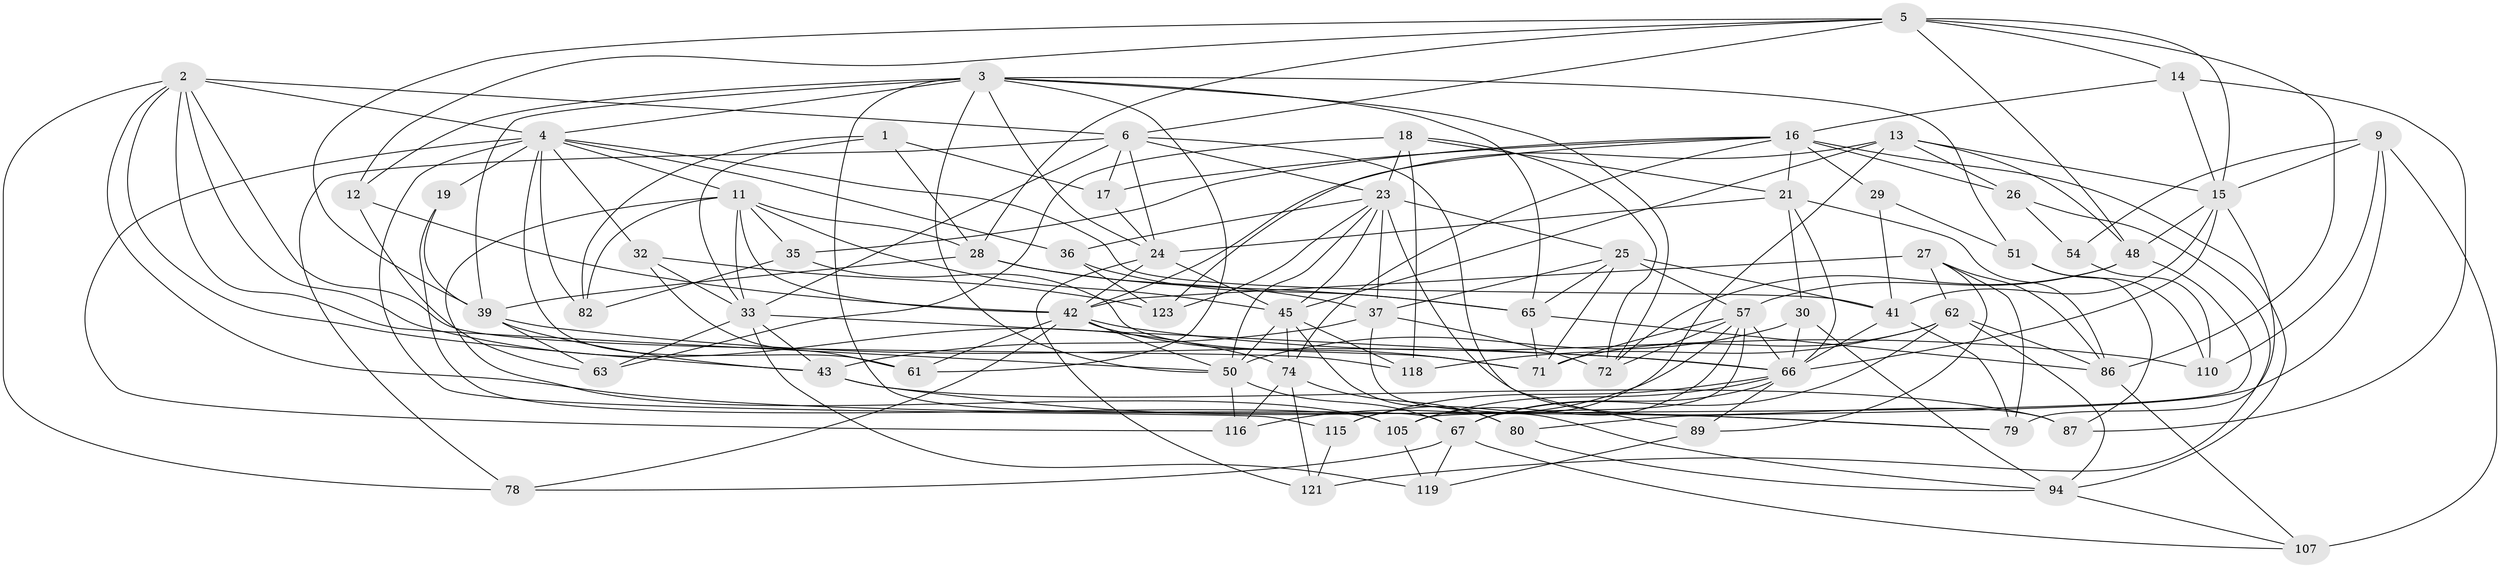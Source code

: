 // original degree distribution, {4: 1.0}
// Generated by graph-tools (version 1.1) at 2025/16/03/09/25 04:16:38]
// undirected, 66 vertices, 189 edges
graph export_dot {
graph [start="1"]
  node [color=gray90,style=filled];
  1;
  2 [super="+7"];
  3 [super="+10+20"];
  4 [super="+8+47"];
  5 [super="+112+34"];
  6 [super="+129"];
  9 [super="+90"];
  11 [super="+52+91"];
  12;
  13 [super="+60"];
  14;
  15 [super="+31"];
  16 [super="+93+76"];
  17;
  18 [super="+53"];
  19;
  21 [super="+92"];
  23 [super="+64+44"];
  24 [super="+128+103"];
  25 [super="+38"];
  26;
  27 [super="+40"];
  28 [super="+55"];
  29;
  30;
  32;
  33 [super="+120"];
  35;
  36;
  37 [super="+108"];
  39 [super="+46+111"];
  41 [super="+114"];
  42 [super="+56"];
  43 [super="+84"];
  45 [super="+69+49"];
  48 [super="+59"];
  50 [super="+100+122"];
  51;
  54;
  57 [super="+58+102"];
  61;
  62 [super="+81"];
  63;
  65 [super="+104"];
  66 [super="+109+68"];
  67 [super="+85+117"];
  71 [super="+113"];
  72 [super="+97"];
  74 [super="+83"];
  78;
  79 [super="+132"];
  80;
  82;
  86 [super="+98"];
  87;
  89;
  94 [super="+127"];
  105 [super="+106"];
  107;
  110;
  115;
  116;
  118;
  119;
  121;
  123;
  1 -- 82;
  1 -- 17;
  1 -- 33;
  1 -- 28;
  2 -- 79;
  2 -- 43;
  2 -- 74;
  2 -- 50;
  2 -- 6;
  2 -- 118;
  2 -- 78;
  2 -- 4;
  3 -- 72 [weight=2];
  3 -- 65;
  3 -- 67;
  3 -- 24 [weight=2];
  3 -- 4;
  3 -- 39;
  3 -- 12;
  3 -- 50;
  3 -- 51;
  3 -- 61;
  4 -- 36;
  4 -- 115;
  4 -- 32;
  4 -- 19 [weight=2];
  4 -- 116;
  4 -- 82;
  4 -- 41;
  4 -- 11;
  4 -- 61;
  5 -- 14;
  5 -- 12;
  5 -- 6;
  5 -- 48;
  5 -- 39;
  5 -- 28;
  5 -- 15;
  5 -- 86;
  6 -- 89;
  6 -- 23;
  6 -- 17;
  6 -- 24;
  6 -- 78;
  6 -- 33;
  9 -- 54 [weight=2];
  9 -- 80;
  9 -- 110;
  9 -- 107;
  9 -- 15;
  11 -- 105;
  11 -- 82;
  11 -- 33;
  11 -- 35;
  11 -- 42;
  11 -- 45;
  11 -- 28;
  12 -- 63;
  12 -- 42;
  13 -- 115;
  13 -- 42;
  13 -- 45;
  13 -- 48;
  13 -- 26;
  13 -- 15;
  14 -- 87;
  14 -- 16;
  14 -- 15;
  15 -- 66;
  15 -- 48;
  15 -- 79;
  15 -- 41;
  16 -- 21;
  16 -- 123;
  16 -- 35;
  16 -- 29 [weight=2];
  16 -- 17;
  16 -- 26;
  16 -- 74;
  16 -- 94;
  17 -- 24;
  18 -- 63;
  18 -- 72;
  18 -- 21;
  18 -- 118;
  18 -- 23 [weight=2];
  19 -- 105;
  19 -- 39;
  21 -- 30;
  21 -- 86;
  21 -- 24;
  21 -- 66;
  23 -- 36;
  23 -- 87;
  23 -- 37;
  23 -- 50;
  23 -- 123;
  23 -- 45;
  23 -- 25;
  24 -- 42;
  24 -- 45;
  24 -- 121;
  25 -- 71;
  25 -- 41;
  25 -- 57;
  25 -- 65;
  25 -- 37;
  26 -- 54;
  26 -- 121;
  27 -- 42;
  27 -- 79 [weight=2];
  27 -- 62;
  27 -- 89;
  27 -- 86;
  28 -- 37;
  28 -- 65;
  28 -- 39;
  29 -- 51;
  29 -- 41;
  30 -- 94;
  30 -- 50;
  30 -- 66;
  32 -- 61;
  32 -- 123;
  32 -- 33;
  33 -- 66;
  33 -- 119;
  33 -- 43;
  33 -- 63;
  35 -- 82;
  35 -- 71;
  36 -- 123;
  36 -- 65;
  37 -- 43;
  37 -- 72;
  37 -- 94;
  39 -- 43;
  39 -- 66 [weight=2];
  39 -- 63;
  41 -- 79;
  41 -- 66;
  42 -- 71;
  42 -- 78;
  42 -- 110;
  42 -- 50;
  42 -- 61;
  43 -- 79;
  43 -- 87;
  45 -- 80;
  45 -- 74;
  45 -- 50;
  45 -- 118;
  48 -- 72;
  48 -- 57;
  48 -- 105;
  50 -- 67;
  50 -- 116;
  51 -- 110;
  51 -- 87;
  54 -- 110;
  57 -- 116;
  57 -- 105;
  57 -- 67;
  57 -- 72;
  57 -- 66;
  57 -- 71;
  62 -- 94;
  62 -- 86;
  62 -- 118;
  62 -- 71;
  62 -- 67;
  65 -- 71;
  65 -- 86;
  66 -- 105;
  66 -- 115;
  66 -- 89;
  66 -- 67;
  67 -- 107;
  67 -- 78;
  67 -- 119;
  74 -- 80;
  74 -- 121;
  74 -- 116;
  80 -- 94;
  86 -- 107;
  89 -- 119;
  94 -- 107;
  105 -- 119;
  115 -- 121;
}
